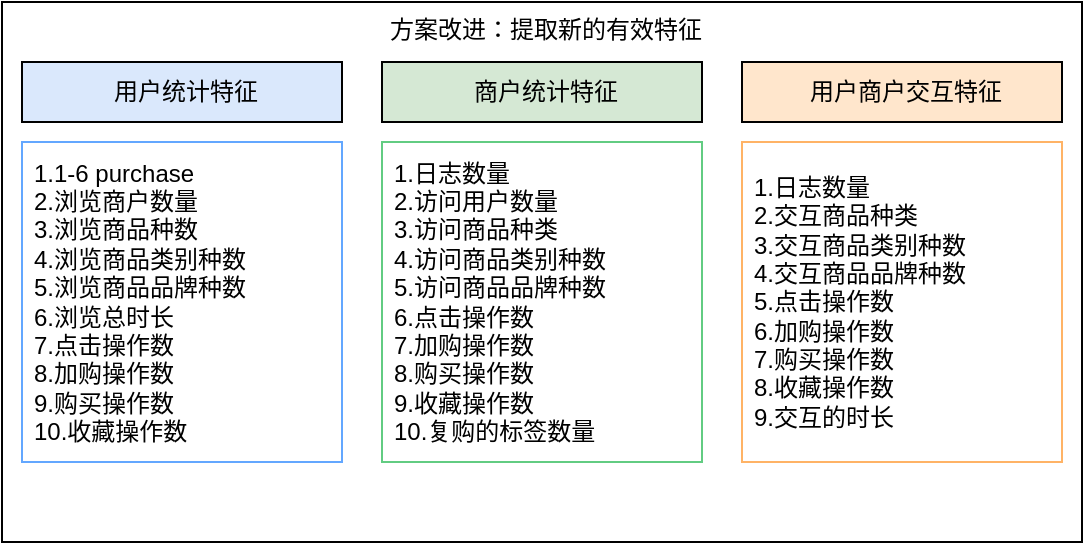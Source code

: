 <mxfile version="24.7.7">
  <diagram name="第 1 页" id="gKLpgoY2S8u-M_VpdHLq">
    <mxGraphModel dx="1386" dy="757" grid="1" gridSize="10" guides="1" tooltips="1" connect="1" arrows="1" fold="1" page="1" pageScale="1" pageWidth="827" pageHeight="1169" math="0" shadow="0">
      <root>
        <mxCell id="0" />
        <mxCell id="1" parent="0" />
        <mxCell id="Bud15XnBcccRRGhkxyWZ-5" value="方案改进：提取新的有效特征" style="rounded=0;whiteSpace=wrap;html=1;align=center;verticalAlign=top;spacing=2;spacingLeft=4;strokeColor=#000000;" vertex="1" parent="1">
          <mxGeometry x="30" y="210" width="540" height="270" as="geometry" />
        </mxCell>
        <mxCell id="Bud15XnBcccRRGhkxyWZ-6" value="用户统计特征" style="rounded=0;whiteSpace=wrap;html=1;align=center;verticalAlign=middle;spacing=2;spacingLeft=4;fillColor=#dae8fc;strokeColor=#000000;" vertex="1" parent="1">
          <mxGeometry x="40" y="240" width="160" height="30" as="geometry" />
        </mxCell>
        <mxCell id="Bud15XnBcccRRGhkxyWZ-7" value="1.1-6 purchase&lt;div&gt;2.浏览商户数量&lt;/div&gt;&lt;div&gt;3.&lt;span style=&quot;background-color: initial;&quot;&gt;浏览商品种数&lt;/span&gt;&lt;/div&gt;&lt;div&gt;&lt;span style=&quot;background-color: initial;&quot;&gt;4.浏览商品类别种数&lt;/span&gt;&lt;/div&gt;&lt;div&gt;&lt;span style=&quot;background-color: initial;&quot;&gt;5.浏览商品品牌种数&lt;/span&gt;&lt;/div&gt;&lt;div&gt;&lt;span style=&quot;background-color: initial;&quot;&gt;6.浏览总时长&lt;/span&gt;&lt;/div&gt;&lt;div&gt;&lt;span style=&quot;background-color: initial;&quot;&gt;7.点击操作数&lt;/span&gt;&lt;/div&gt;&lt;div&gt;&lt;span style=&quot;background-color: initial;&quot;&gt;8.加购操作数&lt;/span&gt;&lt;/div&gt;&lt;div&gt;&lt;span style=&quot;background-color: initial;&quot;&gt;9.购买操作数&lt;/span&gt;&lt;/div&gt;&lt;div&gt;&lt;span style=&quot;background-color: initial;&quot;&gt;10.收藏操作数&lt;/span&gt;&lt;/div&gt;" style="rounded=0;whiteSpace=wrap;html=1;align=left;verticalAlign=middle;spacing=2;spacingLeft=4;fillColor=#FFFFFF;strokeColor=#63A7FF;" vertex="1" parent="1">
          <mxGeometry x="40" y="280" width="160" height="160" as="geometry" />
        </mxCell>
        <mxCell id="Bud15XnBcccRRGhkxyWZ-1" value="商户统计特征" style="rounded=0;whiteSpace=wrap;html=1;align=center;verticalAlign=middle;spacing=2;spacingLeft=4;fillColor=#d5e8d4;strokeColor=#000000;" vertex="1" parent="1">
          <mxGeometry x="220" y="240" width="160" height="30" as="geometry" />
        </mxCell>
        <mxCell id="Bud15XnBcccRRGhkxyWZ-2" value="用户商户交互特征" style="rounded=0;whiteSpace=wrap;html=1;align=center;verticalAlign=middle;spacing=2;spacingLeft=4;fillColor=#ffe6cc;strokeColor=default;" vertex="1" parent="1">
          <mxGeometry x="400" y="240" width="160" height="30" as="geometry" />
        </mxCell>
        <mxCell id="Bud15XnBcccRRGhkxyWZ-3" value="1.日志数量&lt;div&gt;2.访问用户数量&lt;/div&gt;&lt;div&gt;3.访问商品种类&lt;/div&gt;&lt;div&gt;4.访问商品类别种数&lt;/div&gt;&lt;div&gt;5.访问商品品牌种数&lt;/div&gt;&lt;div&gt;&lt;div&gt;&lt;span style=&quot;background-color: initial;&quot;&gt;6.点击操作数&lt;/span&gt;&lt;/div&gt;&lt;div&gt;&lt;span style=&quot;background-color: initial;&quot;&gt;7.加购操作数&lt;/span&gt;&lt;/div&gt;&lt;div&gt;&lt;span style=&quot;background-color: initial;&quot;&gt;8.购买操作数&lt;/span&gt;&lt;/div&gt;&lt;div&gt;&lt;span style=&quot;background-color: initial;&quot;&gt;9.收藏操作数&lt;/span&gt;&lt;/div&gt;&lt;/div&gt;&lt;div&gt;&lt;span style=&quot;background-color: initial;&quot;&gt;10.复购的标签数量&lt;/span&gt;&lt;/div&gt;" style="rounded=0;whiteSpace=wrap;html=1;align=left;verticalAlign=middle;spacing=2;spacingLeft=4;fillColor=#FFFFFF;strokeColor=#62CC82;" vertex="1" parent="1">
          <mxGeometry x="220" y="280" width="160" height="160" as="geometry" />
        </mxCell>
        <mxCell id="Bud15XnBcccRRGhkxyWZ-4" value="1.日志数量&lt;div&gt;&lt;div&gt;2.交互商品种类&lt;/div&gt;&lt;div&gt;3.交互商品类别种数&lt;/div&gt;&lt;div&gt;4.交互商品品牌种数&lt;/div&gt;&lt;div&gt;&lt;div&gt;&lt;span style=&quot;background-color: initial;&quot;&gt;5.点击操作数&lt;/span&gt;&lt;/div&gt;&lt;div&gt;&lt;span style=&quot;background-color: initial;&quot;&gt;6.加购操作数&lt;/span&gt;&lt;/div&gt;&lt;div&gt;&lt;span style=&quot;background-color: initial;&quot;&gt;7.购买操作数&lt;/span&gt;&lt;/div&gt;&lt;div&gt;&lt;span style=&quot;background-color: initial;&quot;&gt;8.收藏操作数&lt;/span&gt;&lt;/div&gt;&lt;/div&gt;&lt;/div&gt;&lt;div&gt;&lt;span style=&quot;background-color: initial;&quot;&gt;9.交互的时长&lt;/span&gt;&lt;/div&gt;" style="rounded=0;whiteSpace=wrap;html=1;align=left;verticalAlign=middle;spacing=2;spacingLeft=4;fillColor=#FFFFFF;strokeColor=#FFB366;" vertex="1" parent="1">
          <mxGeometry x="400" y="280" width="160" height="160" as="geometry" />
        </mxCell>
      </root>
    </mxGraphModel>
  </diagram>
</mxfile>
